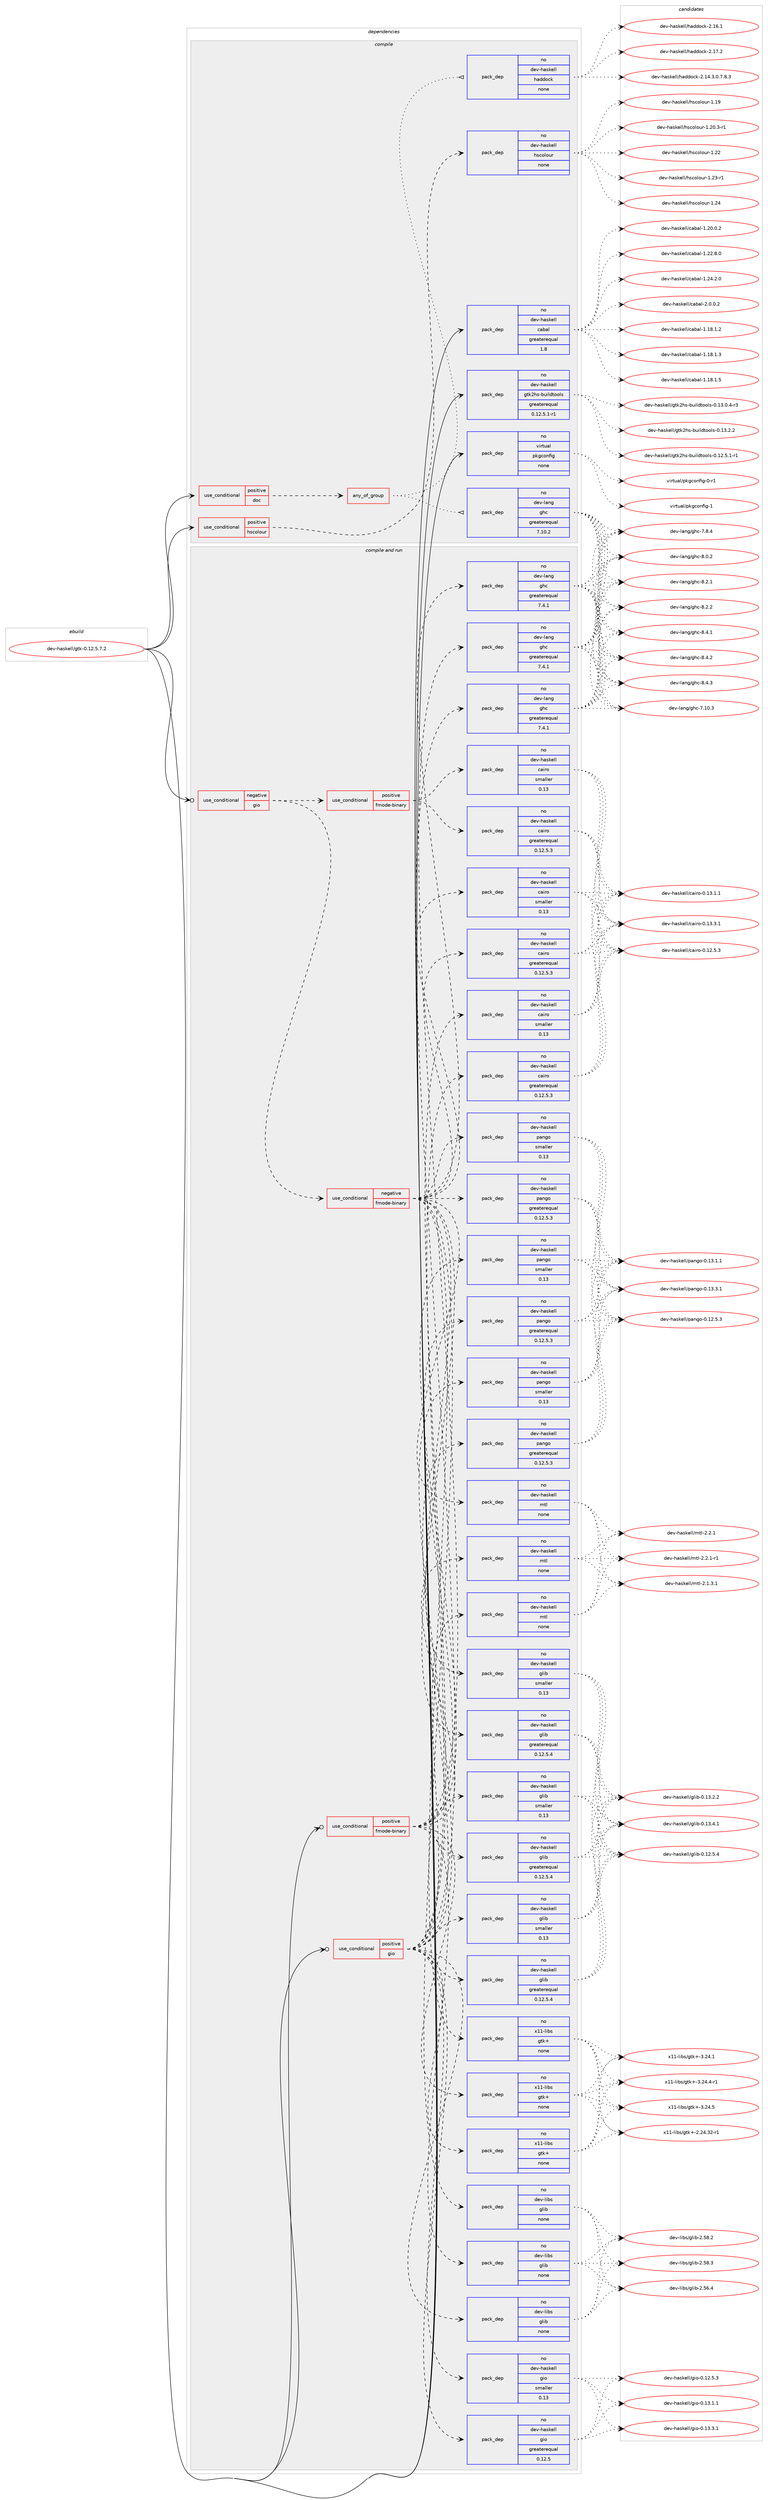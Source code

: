 digraph prolog {

# *************
# Graph options
# *************

newrank=true;
concentrate=true;
compound=true;
graph [rankdir=LR,fontname=Helvetica,fontsize=10,ranksep=1.5];#, ranksep=2.5, nodesep=0.2];
edge  [arrowhead=vee];
node  [fontname=Helvetica,fontsize=10];

# **********
# The ebuild
# **********

subgraph cluster_leftcol {
color=gray;
rank=same;
label=<<i>ebuild</i>>;
id [label="dev-haskell/gtk-0.12.5.7.2", color=red, width=4, href="../dev-haskell/gtk-0.12.5.7.2.svg"];
}

# ****************
# The dependencies
# ****************

subgraph cluster_midcol {
color=gray;
label=<<i>dependencies</i>>;
subgraph cluster_compile {
fillcolor="#eeeeee";
style=filled;
label=<<i>compile</i>>;
subgraph cond359709 {
dependency1333290 [label=<<TABLE BORDER="0" CELLBORDER="1" CELLSPACING="0" CELLPADDING="4"><TR><TD ROWSPAN="3" CELLPADDING="10">use_conditional</TD></TR><TR><TD>positive</TD></TR><TR><TD>doc</TD></TR></TABLE>>, shape=none, color=red];
subgraph any20949 {
dependency1333291 [label=<<TABLE BORDER="0" CELLBORDER="1" CELLSPACING="0" CELLPADDING="4"><TR><TD CELLPADDING="10">any_of_group</TD></TR></TABLE>>, shape=none, color=red];subgraph pack952080 {
dependency1333292 [label=<<TABLE BORDER="0" CELLBORDER="1" CELLSPACING="0" CELLPADDING="4" WIDTH="220"><TR><TD ROWSPAN="6" CELLPADDING="30">pack_dep</TD></TR><TR><TD WIDTH="110">no</TD></TR><TR><TD>dev-haskell</TD></TR><TR><TD>haddock</TD></TR><TR><TD>none</TD></TR><TR><TD></TD></TR></TABLE>>, shape=none, color=blue];
}
dependency1333291:e -> dependency1333292:w [weight=20,style="dotted",arrowhead="oinv"];
subgraph pack952081 {
dependency1333293 [label=<<TABLE BORDER="0" CELLBORDER="1" CELLSPACING="0" CELLPADDING="4" WIDTH="220"><TR><TD ROWSPAN="6" CELLPADDING="30">pack_dep</TD></TR><TR><TD WIDTH="110">no</TD></TR><TR><TD>dev-lang</TD></TR><TR><TD>ghc</TD></TR><TR><TD>greaterequal</TD></TR><TR><TD>7.10.2</TD></TR></TABLE>>, shape=none, color=blue];
}
dependency1333291:e -> dependency1333293:w [weight=20,style="dotted",arrowhead="oinv"];
}
dependency1333290:e -> dependency1333291:w [weight=20,style="dashed",arrowhead="vee"];
}
id:e -> dependency1333290:w [weight=20,style="solid",arrowhead="vee"];
subgraph cond359710 {
dependency1333294 [label=<<TABLE BORDER="0" CELLBORDER="1" CELLSPACING="0" CELLPADDING="4"><TR><TD ROWSPAN="3" CELLPADDING="10">use_conditional</TD></TR><TR><TD>positive</TD></TR><TR><TD>hscolour</TD></TR></TABLE>>, shape=none, color=red];
subgraph pack952082 {
dependency1333295 [label=<<TABLE BORDER="0" CELLBORDER="1" CELLSPACING="0" CELLPADDING="4" WIDTH="220"><TR><TD ROWSPAN="6" CELLPADDING="30">pack_dep</TD></TR><TR><TD WIDTH="110">no</TD></TR><TR><TD>dev-haskell</TD></TR><TR><TD>hscolour</TD></TR><TR><TD>none</TD></TR><TR><TD></TD></TR></TABLE>>, shape=none, color=blue];
}
dependency1333294:e -> dependency1333295:w [weight=20,style="dashed",arrowhead="vee"];
}
id:e -> dependency1333294:w [weight=20,style="solid",arrowhead="vee"];
subgraph pack952083 {
dependency1333296 [label=<<TABLE BORDER="0" CELLBORDER="1" CELLSPACING="0" CELLPADDING="4" WIDTH="220"><TR><TD ROWSPAN="6" CELLPADDING="30">pack_dep</TD></TR><TR><TD WIDTH="110">no</TD></TR><TR><TD>dev-haskell</TD></TR><TR><TD>cabal</TD></TR><TR><TD>greaterequal</TD></TR><TR><TD>1.8</TD></TR></TABLE>>, shape=none, color=blue];
}
id:e -> dependency1333296:w [weight=20,style="solid",arrowhead="vee"];
subgraph pack952084 {
dependency1333297 [label=<<TABLE BORDER="0" CELLBORDER="1" CELLSPACING="0" CELLPADDING="4" WIDTH="220"><TR><TD ROWSPAN="6" CELLPADDING="30">pack_dep</TD></TR><TR><TD WIDTH="110">no</TD></TR><TR><TD>dev-haskell</TD></TR><TR><TD>gtk2hs-buildtools</TD></TR><TR><TD>greaterequal</TD></TR><TR><TD>0.12.5.1-r1</TD></TR></TABLE>>, shape=none, color=blue];
}
id:e -> dependency1333297:w [weight=20,style="solid",arrowhead="vee"];
subgraph pack952085 {
dependency1333298 [label=<<TABLE BORDER="0" CELLBORDER="1" CELLSPACING="0" CELLPADDING="4" WIDTH="220"><TR><TD ROWSPAN="6" CELLPADDING="30">pack_dep</TD></TR><TR><TD WIDTH="110">no</TD></TR><TR><TD>virtual</TD></TR><TR><TD>pkgconfig</TD></TR><TR><TD>none</TD></TR><TR><TD></TD></TR></TABLE>>, shape=none, color=blue];
}
id:e -> dependency1333298:w [weight=20,style="solid",arrowhead="vee"];
}
subgraph cluster_compileandrun {
fillcolor="#eeeeee";
style=filled;
label=<<i>compile and run</i>>;
subgraph cond359711 {
dependency1333299 [label=<<TABLE BORDER="0" CELLBORDER="1" CELLSPACING="0" CELLPADDING="4"><TR><TD ROWSPAN="3" CELLPADDING="10">use_conditional</TD></TR><TR><TD>negative</TD></TR><TR><TD>gio</TD></TR></TABLE>>, shape=none, color=red];
subgraph cond359712 {
dependency1333300 [label=<<TABLE BORDER="0" CELLBORDER="1" CELLSPACING="0" CELLPADDING="4"><TR><TD ROWSPAN="3" CELLPADDING="10">use_conditional</TD></TR><TR><TD>positive</TD></TR><TR><TD>fmode-binary</TD></TR></TABLE>>, shape=none, color=red];
subgraph pack952086 {
dependency1333301 [label=<<TABLE BORDER="0" CELLBORDER="1" CELLSPACING="0" CELLPADDING="4" WIDTH="220"><TR><TD ROWSPAN="6" CELLPADDING="30">pack_dep</TD></TR><TR><TD WIDTH="110">no</TD></TR><TR><TD>dev-haskell</TD></TR><TR><TD>cairo</TD></TR><TR><TD>greaterequal</TD></TR><TR><TD>0.12.5.3</TD></TR></TABLE>>, shape=none, color=blue];
}
dependency1333300:e -> dependency1333301:w [weight=20,style="dashed",arrowhead="vee"];
subgraph pack952087 {
dependency1333302 [label=<<TABLE BORDER="0" CELLBORDER="1" CELLSPACING="0" CELLPADDING="4" WIDTH="220"><TR><TD ROWSPAN="6" CELLPADDING="30">pack_dep</TD></TR><TR><TD WIDTH="110">no</TD></TR><TR><TD>dev-haskell</TD></TR><TR><TD>cairo</TD></TR><TR><TD>smaller</TD></TR><TR><TD>0.13</TD></TR></TABLE>>, shape=none, color=blue];
}
dependency1333300:e -> dependency1333302:w [weight=20,style="dashed",arrowhead="vee"];
}
dependency1333299:e -> dependency1333300:w [weight=20,style="dashed",arrowhead="vee"];
subgraph cond359713 {
dependency1333303 [label=<<TABLE BORDER="0" CELLBORDER="1" CELLSPACING="0" CELLPADDING="4"><TR><TD ROWSPAN="3" CELLPADDING="10">use_conditional</TD></TR><TR><TD>negative</TD></TR><TR><TD>fmode-binary</TD></TR></TABLE>>, shape=none, color=red];
subgraph pack952088 {
dependency1333304 [label=<<TABLE BORDER="0" CELLBORDER="1" CELLSPACING="0" CELLPADDING="4" WIDTH="220"><TR><TD ROWSPAN="6" CELLPADDING="30">pack_dep</TD></TR><TR><TD WIDTH="110">no</TD></TR><TR><TD>dev-haskell</TD></TR><TR><TD>cairo</TD></TR><TR><TD>greaterequal</TD></TR><TR><TD>0.12.5.3</TD></TR></TABLE>>, shape=none, color=blue];
}
dependency1333303:e -> dependency1333304:w [weight=20,style="dashed",arrowhead="vee"];
subgraph pack952089 {
dependency1333305 [label=<<TABLE BORDER="0" CELLBORDER="1" CELLSPACING="0" CELLPADDING="4" WIDTH="220"><TR><TD ROWSPAN="6" CELLPADDING="30">pack_dep</TD></TR><TR><TD WIDTH="110">no</TD></TR><TR><TD>dev-haskell</TD></TR><TR><TD>cairo</TD></TR><TR><TD>smaller</TD></TR><TR><TD>0.13</TD></TR></TABLE>>, shape=none, color=blue];
}
dependency1333303:e -> dependency1333305:w [weight=20,style="dashed",arrowhead="vee"];
subgraph pack952090 {
dependency1333306 [label=<<TABLE BORDER="0" CELLBORDER="1" CELLSPACING="0" CELLPADDING="4" WIDTH="220"><TR><TD ROWSPAN="6" CELLPADDING="30">pack_dep</TD></TR><TR><TD WIDTH="110">no</TD></TR><TR><TD>dev-haskell</TD></TR><TR><TD>glib</TD></TR><TR><TD>greaterequal</TD></TR><TR><TD>0.12.5.4</TD></TR></TABLE>>, shape=none, color=blue];
}
dependency1333303:e -> dependency1333306:w [weight=20,style="dashed",arrowhead="vee"];
subgraph pack952091 {
dependency1333307 [label=<<TABLE BORDER="0" CELLBORDER="1" CELLSPACING="0" CELLPADDING="4" WIDTH="220"><TR><TD ROWSPAN="6" CELLPADDING="30">pack_dep</TD></TR><TR><TD WIDTH="110">no</TD></TR><TR><TD>dev-haskell</TD></TR><TR><TD>glib</TD></TR><TR><TD>smaller</TD></TR><TR><TD>0.13</TD></TR></TABLE>>, shape=none, color=blue];
}
dependency1333303:e -> dependency1333307:w [weight=20,style="dashed",arrowhead="vee"];
subgraph pack952092 {
dependency1333308 [label=<<TABLE BORDER="0" CELLBORDER="1" CELLSPACING="0" CELLPADDING="4" WIDTH="220"><TR><TD ROWSPAN="6" CELLPADDING="30">pack_dep</TD></TR><TR><TD WIDTH="110">no</TD></TR><TR><TD>dev-haskell</TD></TR><TR><TD>mtl</TD></TR><TR><TD>none</TD></TR><TR><TD></TD></TR></TABLE>>, shape=none, color=blue];
}
dependency1333303:e -> dependency1333308:w [weight=20,style="dashed",arrowhead="vee"];
subgraph pack952093 {
dependency1333309 [label=<<TABLE BORDER="0" CELLBORDER="1" CELLSPACING="0" CELLPADDING="4" WIDTH="220"><TR><TD ROWSPAN="6" CELLPADDING="30">pack_dep</TD></TR><TR><TD WIDTH="110">no</TD></TR><TR><TD>dev-haskell</TD></TR><TR><TD>pango</TD></TR><TR><TD>greaterequal</TD></TR><TR><TD>0.12.5.3</TD></TR></TABLE>>, shape=none, color=blue];
}
dependency1333303:e -> dependency1333309:w [weight=20,style="dashed",arrowhead="vee"];
subgraph pack952094 {
dependency1333310 [label=<<TABLE BORDER="0" CELLBORDER="1" CELLSPACING="0" CELLPADDING="4" WIDTH="220"><TR><TD ROWSPAN="6" CELLPADDING="30">pack_dep</TD></TR><TR><TD WIDTH="110">no</TD></TR><TR><TD>dev-haskell</TD></TR><TR><TD>pango</TD></TR><TR><TD>smaller</TD></TR><TR><TD>0.13</TD></TR></TABLE>>, shape=none, color=blue];
}
dependency1333303:e -> dependency1333310:w [weight=20,style="dashed",arrowhead="vee"];
subgraph pack952095 {
dependency1333311 [label=<<TABLE BORDER="0" CELLBORDER="1" CELLSPACING="0" CELLPADDING="4" WIDTH="220"><TR><TD ROWSPAN="6" CELLPADDING="30">pack_dep</TD></TR><TR><TD WIDTH="110">no</TD></TR><TR><TD>dev-lang</TD></TR><TR><TD>ghc</TD></TR><TR><TD>greaterequal</TD></TR><TR><TD>7.4.1</TD></TR></TABLE>>, shape=none, color=blue];
}
dependency1333303:e -> dependency1333311:w [weight=20,style="dashed",arrowhead="vee"];
subgraph pack952096 {
dependency1333312 [label=<<TABLE BORDER="0" CELLBORDER="1" CELLSPACING="0" CELLPADDING="4" WIDTH="220"><TR><TD ROWSPAN="6" CELLPADDING="30">pack_dep</TD></TR><TR><TD WIDTH="110">no</TD></TR><TR><TD>dev-libs</TD></TR><TR><TD>glib</TD></TR><TR><TD>none</TD></TR><TR><TD></TD></TR></TABLE>>, shape=none, color=blue];
}
dependency1333303:e -> dependency1333312:w [weight=20,style="dashed",arrowhead="vee"];
subgraph pack952097 {
dependency1333313 [label=<<TABLE BORDER="0" CELLBORDER="1" CELLSPACING="0" CELLPADDING="4" WIDTH="220"><TR><TD ROWSPAN="6" CELLPADDING="30">pack_dep</TD></TR><TR><TD WIDTH="110">no</TD></TR><TR><TD>x11-libs</TD></TR><TR><TD>gtk+</TD></TR><TR><TD>none</TD></TR><TR><TD></TD></TR></TABLE>>, shape=none, color=blue];
}
dependency1333303:e -> dependency1333313:w [weight=20,style="dashed",arrowhead="vee"];
}
dependency1333299:e -> dependency1333303:w [weight=20,style="dashed",arrowhead="vee"];
}
id:e -> dependency1333299:w [weight=20,style="solid",arrowhead="odotvee"];
subgraph cond359714 {
dependency1333314 [label=<<TABLE BORDER="0" CELLBORDER="1" CELLSPACING="0" CELLPADDING="4"><TR><TD ROWSPAN="3" CELLPADDING="10">use_conditional</TD></TR><TR><TD>positive</TD></TR><TR><TD>fmode-binary</TD></TR></TABLE>>, shape=none, color=red];
subgraph pack952098 {
dependency1333315 [label=<<TABLE BORDER="0" CELLBORDER="1" CELLSPACING="0" CELLPADDING="4" WIDTH="220"><TR><TD ROWSPAN="6" CELLPADDING="30">pack_dep</TD></TR><TR><TD WIDTH="110">no</TD></TR><TR><TD>dev-haskell</TD></TR><TR><TD>glib</TD></TR><TR><TD>greaterequal</TD></TR><TR><TD>0.12.5.4</TD></TR></TABLE>>, shape=none, color=blue];
}
dependency1333314:e -> dependency1333315:w [weight=20,style="dashed",arrowhead="vee"];
subgraph pack952099 {
dependency1333316 [label=<<TABLE BORDER="0" CELLBORDER="1" CELLSPACING="0" CELLPADDING="4" WIDTH="220"><TR><TD ROWSPAN="6" CELLPADDING="30">pack_dep</TD></TR><TR><TD WIDTH="110">no</TD></TR><TR><TD>dev-haskell</TD></TR><TR><TD>glib</TD></TR><TR><TD>smaller</TD></TR><TR><TD>0.13</TD></TR></TABLE>>, shape=none, color=blue];
}
dependency1333314:e -> dependency1333316:w [weight=20,style="dashed",arrowhead="vee"];
subgraph pack952100 {
dependency1333317 [label=<<TABLE BORDER="0" CELLBORDER="1" CELLSPACING="0" CELLPADDING="4" WIDTH="220"><TR><TD ROWSPAN="6" CELLPADDING="30">pack_dep</TD></TR><TR><TD WIDTH="110">no</TD></TR><TR><TD>dev-haskell</TD></TR><TR><TD>mtl</TD></TR><TR><TD>none</TD></TR><TR><TD></TD></TR></TABLE>>, shape=none, color=blue];
}
dependency1333314:e -> dependency1333317:w [weight=20,style="dashed",arrowhead="vee"];
subgraph pack952101 {
dependency1333318 [label=<<TABLE BORDER="0" CELLBORDER="1" CELLSPACING="0" CELLPADDING="4" WIDTH="220"><TR><TD ROWSPAN="6" CELLPADDING="30">pack_dep</TD></TR><TR><TD WIDTH="110">no</TD></TR><TR><TD>dev-haskell</TD></TR><TR><TD>pango</TD></TR><TR><TD>greaterequal</TD></TR><TR><TD>0.12.5.3</TD></TR></TABLE>>, shape=none, color=blue];
}
dependency1333314:e -> dependency1333318:w [weight=20,style="dashed",arrowhead="vee"];
subgraph pack952102 {
dependency1333319 [label=<<TABLE BORDER="0" CELLBORDER="1" CELLSPACING="0" CELLPADDING="4" WIDTH="220"><TR><TD ROWSPAN="6" CELLPADDING="30">pack_dep</TD></TR><TR><TD WIDTH="110">no</TD></TR><TR><TD>dev-haskell</TD></TR><TR><TD>pango</TD></TR><TR><TD>smaller</TD></TR><TR><TD>0.13</TD></TR></TABLE>>, shape=none, color=blue];
}
dependency1333314:e -> dependency1333319:w [weight=20,style="dashed",arrowhead="vee"];
subgraph pack952103 {
dependency1333320 [label=<<TABLE BORDER="0" CELLBORDER="1" CELLSPACING="0" CELLPADDING="4" WIDTH="220"><TR><TD ROWSPAN="6" CELLPADDING="30">pack_dep</TD></TR><TR><TD WIDTH="110">no</TD></TR><TR><TD>dev-lang</TD></TR><TR><TD>ghc</TD></TR><TR><TD>greaterequal</TD></TR><TR><TD>7.4.1</TD></TR></TABLE>>, shape=none, color=blue];
}
dependency1333314:e -> dependency1333320:w [weight=20,style="dashed",arrowhead="vee"];
subgraph pack952104 {
dependency1333321 [label=<<TABLE BORDER="0" CELLBORDER="1" CELLSPACING="0" CELLPADDING="4" WIDTH="220"><TR><TD ROWSPAN="6" CELLPADDING="30">pack_dep</TD></TR><TR><TD WIDTH="110">no</TD></TR><TR><TD>dev-libs</TD></TR><TR><TD>glib</TD></TR><TR><TD>none</TD></TR><TR><TD></TD></TR></TABLE>>, shape=none, color=blue];
}
dependency1333314:e -> dependency1333321:w [weight=20,style="dashed",arrowhead="vee"];
subgraph pack952105 {
dependency1333322 [label=<<TABLE BORDER="0" CELLBORDER="1" CELLSPACING="0" CELLPADDING="4" WIDTH="220"><TR><TD ROWSPAN="6" CELLPADDING="30">pack_dep</TD></TR><TR><TD WIDTH="110">no</TD></TR><TR><TD>x11-libs</TD></TR><TR><TD>gtk+</TD></TR><TR><TD>none</TD></TR><TR><TD></TD></TR></TABLE>>, shape=none, color=blue];
}
dependency1333314:e -> dependency1333322:w [weight=20,style="dashed",arrowhead="vee"];
}
id:e -> dependency1333314:w [weight=20,style="solid",arrowhead="odotvee"];
subgraph cond359715 {
dependency1333323 [label=<<TABLE BORDER="0" CELLBORDER="1" CELLSPACING="0" CELLPADDING="4"><TR><TD ROWSPAN="3" CELLPADDING="10">use_conditional</TD></TR><TR><TD>positive</TD></TR><TR><TD>gio</TD></TR></TABLE>>, shape=none, color=red];
subgraph pack952106 {
dependency1333324 [label=<<TABLE BORDER="0" CELLBORDER="1" CELLSPACING="0" CELLPADDING="4" WIDTH="220"><TR><TD ROWSPAN="6" CELLPADDING="30">pack_dep</TD></TR><TR><TD WIDTH="110">no</TD></TR><TR><TD>dev-haskell</TD></TR><TR><TD>cairo</TD></TR><TR><TD>greaterequal</TD></TR><TR><TD>0.12.5.3</TD></TR></TABLE>>, shape=none, color=blue];
}
dependency1333323:e -> dependency1333324:w [weight=20,style="dashed",arrowhead="vee"];
subgraph pack952107 {
dependency1333325 [label=<<TABLE BORDER="0" CELLBORDER="1" CELLSPACING="0" CELLPADDING="4" WIDTH="220"><TR><TD ROWSPAN="6" CELLPADDING="30">pack_dep</TD></TR><TR><TD WIDTH="110">no</TD></TR><TR><TD>dev-haskell</TD></TR><TR><TD>cairo</TD></TR><TR><TD>smaller</TD></TR><TR><TD>0.13</TD></TR></TABLE>>, shape=none, color=blue];
}
dependency1333323:e -> dependency1333325:w [weight=20,style="dashed",arrowhead="vee"];
subgraph pack952108 {
dependency1333326 [label=<<TABLE BORDER="0" CELLBORDER="1" CELLSPACING="0" CELLPADDING="4" WIDTH="220"><TR><TD ROWSPAN="6" CELLPADDING="30">pack_dep</TD></TR><TR><TD WIDTH="110">no</TD></TR><TR><TD>dev-haskell</TD></TR><TR><TD>gio</TD></TR><TR><TD>greaterequal</TD></TR><TR><TD>0.12.5</TD></TR></TABLE>>, shape=none, color=blue];
}
dependency1333323:e -> dependency1333326:w [weight=20,style="dashed",arrowhead="vee"];
subgraph pack952109 {
dependency1333327 [label=<<TABLE BORDER="0" CELLBORDER="1" CELLSPACING="0" CELLPADDING="4" WIDTH="220"><TR><TD ROWSPAN="6" CELLPADDING="30">pack_dep</TD></TR><TR><TD WIDTH="110">no</TD></TR><TR><TD>dev-haskell</TD></TR><TR><TD>gio</TD></TR><TR><TD>smaller</TD></TR><TR><TD>0.13</TD></TR></TABLE>>, shape=none, color=blue];
}
dependency1333323:e -> dependency1333327:w [weight=20,style="dashed",arrowhead="vee"];
subgraph pack952110 {
dependency1333328 [label=<<TABLE BORDER="0" CELLBORDER="1" CELLSPACING="0" CELLPADDING="4" WIDTH="220"><TR><TD ROWSPAN="6" CELLPADDING="30">pack_dep</TD></TR><TR><TD WIDTH="110">no</TD></TR><TR><TD>dev-haskell</TD></TR><TR><TD>glib</TD></TR><TR><TD>greaterequal</TD></TR><TR><TD>0.12.5.4</TD></TR></TABLE>>, shape=none, color=blue];
}
dependency1333323:e -> dependency1333328:w [weight=20,style="dashed",arrowhead="vee"];
subgraph pack952111 {
dependency1333329 [label=<<TABLE BORDER="0" CELLBORDER="1" CELLSPACING="0" CELLPADDING="4" WIDTH="220"><TR><TD ROWSPAN="6" CELLPADDING="30">pack_dep</TD></TR><TR><TD WIDTH="110">no</TD></TR><TR><TD>dev-haskell</TD></TR><TR><TD>glib</TD></TR><TR><TD>smaller</TD></TR><TR><TD>0.13</TD></TR></TABLE>>, shape=none, color=blue];
}
dependency1333323:e -> dependency1333329:w [weight=20,style="dashed",arrowhead="vee"];
subgraph pack952112 {
dependency1333330 [label=<<TABLE BORDER="0" CELLBORDER="1" CELLSPACING="0" CELLPADDING="4" WIDTH="220"><TR><TD ROWSPAN="6" CELLPADDING="30">pack_dep</TD></TR><TR><TD WIDTH="110">no</TD></TR><TR><TD>dev-haskell</TD></TR><TR><TD>mtl</TD></TR><TR><TD>none</TD></TR><TR><TD></TD></TR></TABLE>>, shape=none, color=blue];
}
dependency1333323:e -> dependency1333330:w [weight=20,style="dashed",arrowhead="vee"];
subgraph pack952113 {
dependency1333331 [label=<<TABLE BORDER="0" CELLBORDER="1" CELLSPACING="0" CELLPADDING="4" WIDTH="220"><TR><TD ROWSPAN="6" CELLPADDING="30">pack_dep</TD></TR><TR><TD WIDTH="110">no</TD></TR><TR><TD>dev-haskell</TD></TR><TR><TD>pango</TD></TR><TR><TD>greaterequal</TD></TR><TR><TD>0.12.5.3</TD></TR></TABLE>>, shape=none, color=blue];
}
dependency1333323:e -> dependency1333331:w [weight=20,style="dashed",arrowhead="vee"];
subgraph pack952114 {
dependency1333332 [label=<<TABLE BORDER="0" CELLBORDER="1" CELLSPACING="0" CELLPADDING="4" WIDTH="220"><TR><TD ROWSPAN="6" CELLPADDING="30">pack_dep</TD></TR><TR><TD WIDTH="110">no</TD></TR><TR><TD>dev-haskell</TD></TR><TR><TD>pango</TD></TR><TR><TD>smaller</TD></TR><TR><TD>0.13</TD></TR></TABLE>>, shape=none, color=blue];
}
dependency1333323:e -> dependency1333332:w [weight=20,style="dashed",arrowhead="vee"];
subgraph pack952115 {
dependency1333333 [label=<<TABLE BORDER="0" CELLBORDER="1" CELLSPACING="0" CELLPADDING="4" WIDTH="220"><TR><TD ROWSPAN="6" CELLPADDING="30">pack_dep</TD></TR><TR><TD WIDTH="110">no</TD></TR><TR><TD>dev-lang</TD></TR><TR><TD>ghc</TD></TR><TR><TD>greaterequal</TD></TR><TR><TD>7.4.1</TD></TR></TABLE>>, shape=none, color=blue];
}
dependency1333323:e -> dependency1333333:w [weight=20,style="dashed",arrowhead="vee"];
subgraph pack952116 {
dependency1333334 [label=<<TABLE BORDER="0" CELLBORDER="1" CELLSPACING="0" CELLPADDING="4" WIDTH="220"><TR><TD ROWSPAN="6" CELLPADDING="30">pack_dep</TD></TR><TR><TD WIDTH="110">no</TD></TR><TR><TD>dev-libs</TD></TR><TR><TD>glib</TD></TR><TR><TD>none</TD></TR><TR><TD></TD></TR></TABLE>>, shape=none, color=blue];
}
dependency1333323:e -> dependency1333334:w [weight=20,style="dashed",arrowhead="vee"];
subgraph pack952117 {
dependency1333335 [label=<<TABLE BORDER="0" CELLBORDER="1" CELLSPACING="0" CELLPADDING="4" WIDTH="220"><TR><TD ROWSPAN="6" CELLPADDING="30">pack_dep</TD></TR><TR><TD WIDTH="110">no</TD></TR><TR><TD>x11-libs</TD></TR><TR><TD>gtk+</TD></TR><TR><TD>none</TD></TR><TR><TD></TD></TR></TABLE>>, shape=none, color=blue];
}
dependency1333323:e -> dependency1333335:w [weight=20,style="dashed",arrowhead="vee"];
}
id:e -> dependency1333323:w [weight=20,style="solid",arrowhead="odotvee"];
}
subgraph cluster_run {
fillcolor="#eeeeee";
style=filled;
label=<<i>run</i>>;
}
}

# **************
# The candidates
# **************

subgraph cluster_choices {
rank=same;
color=gray;
label=<<i>candidates</i>>;

subgraph choice952080 {
color=black;
nodesep=1;
choice1001011184510497115107101108108471049710010011199107455046495246514648465546564651 [label="dev-haskell/haddock-2.14.3.0.7.8.3", color=red, width=4,href="../dev-haskell/haddock-2.14.3.0.7.8.3.svg"];
choice100101118451049711510710110810847104971001001119910745504649544649 [label="dev-haskell/haddock-2.16.1", color=red, width=4,href="../dev-haskell/haddock-2.16.1.svg"];
choice100101118451049711510710110810847104971001001119910745504649554650 [label="dev-haskell/haddock-2.17.2", color=red, width=4,href="../dev-haskell/haddock-2.17.2.svg"];
dependency1333292:e -> choice1001011184510497115107101108108471049710010011199107455046495246514648465546564651:w [style=dotted,weight="100"];
dependency1333292:e -> choice100101118451049711510710110810847104971001001119910745504649544649:w [style=dotted,weight="100"];
dependency1333292:e -> choice100101118451049711510710110810847104971001001119910745504649554650:w [style=dotted,weight="100"];
}
subgraph choice952081 {
color=black;
nodesep=1;
choice1001011184510897110103471031049945554649484651 [label="dev-lang/ghc-7.10.3", color=red, width=4,href="../dev-lang/ghc-7.10.3.svg"];
choice10010111845108971101034710310499455546564652 [label="dev-lang/ghc-7.8.4", color=red, width=4,href="../dev-lang/ghc-7.8.4.svg"];
choice10010111845108971101034710310499455646484650 [label="dev-lang/ghc-8.0.2", color=red, width=4,href="../dev-lang/ghc-8.0.2.svg"];
choice10010111845108971101034710310499455646504649 [label="dev-lang/ghc-8.2.1", color=red, width=4,href="../dev-lang/ghc-8.2.1.svg"];
choice10010111845108971101034710310499455646504650 [label="dev-lang/ghc-8.2.2", color=red, width=4,href="../dev-lang/ghc-8.2.2.svg"];
choice10010111845108971101034710310499455646524649 [label="dev-lang/ghc-8.4.1", color=red, width=4,href="../dev-lang/ghc-8.4.1.svg"];
choice10010111845108971101034710310499455646524650 [label="dev-lang/ghc-8.4.2", color=red, width=4,href="../dev-lang/ghc-8.4.2.svg"];
choice10010111845108971101034710310499455646524651 [label="dev-lang/ghc-8.4.3", color=red, width=4,href="../dev-lang/ghc-8.4.3.svg"];
dependency1333293:e -> choice1001011184510897110103471031049945554649484651:w [style=dotted,weight="100"];
dependency1333293:e -> choice10010111845108971101034710310499455546564652:w [style=dotted,weight="100"];
dependency1333293:e -> choice10010111845108971101034710310499455646484650:w [style=dotted,weight="100"];
dependency1333293:e -> choice10010111845108971101034710310499455646504649:w [style=dotted,weight="100"];
dependency1333293:e -> choice10010111845108971101034710310499455646504650:w [style=dotted,weight="100"];
dependency1333293:e -> choice10010111845108971101034710310499455646524649:w [style=dotted,weight="100"];
dependency1333293:e -> choice10010111845108971101034710310499455646524650:w [style=dotted,weight="100"];
dependency1333293:e -> choice10010111845108971101034710310499455646524651:w [style=dotted,weight="100"];
}
subgraph choice952082 {
color=black;
nodesep=1;
choice100101118451049711510710110810847104115991111081111171144549464957 [label="dev-haskell/hscolour-1.19", color=red, width=4,href="../dev-haskell/hscolour-1.19.svg"];
choice10010111845104971151071011081084710411599111108111117114454946504846514511449 [label="dev-haskell/hscolour-1.20.3-r1", color=red, width=4,href="../dev-haskell/hscolour-1.20.3-r1.svg"];
choice100101118451049711510710110810847104115991111081111171144549465050 [label="dev-haskell/hscolour-1.22", color=red, width=4,href="../dev-haskell/hscolour-1.22.svg"];
choice1001011184510497115107101108108471041159911110811111711445494650514511449 [label="dev-haskell/hscolour-1.23-r1", color=red, width=4,href="../dev-haskell/hscolour-1.23-r1.svg"];
choice100101118451049711510710110810847104115991111081111171144549465052 [label="dev-haskell/hscolour-1.24", color=red, width=4,href="../dev-haskell/hscolour-1.24.svg"];
dependency1333295:e -> choice100101118451049711510710110810847104115991111081111171144549464957:w [style=dotted,weight="100"];
dependency1333295:e -> choice10010111845104971151071011081084710411599111108111117114454946504846514511449:w [style=dotted,weight="100"];
dependency1333295:e -> choice100101118451049711510710110810847104115991111081111171144549465050:w [style=dotted,weight="100"];
dependency1333295:e -> choice1001011184510497115107101108108471041159911110811111711445494650514511449:w [style=dotted,weight="100"];
dependency1333295:e -> choice100101118451049711510710110810847104115991111081111171144549465052:w [style=dotted,weight="100"];
}
subgraph choice952083 {
color=black;
nodesep=1;
choice10010111845104971151071011081084799979897108454946495646494650 [label="dev-haskell/cabal-1.18.1.2", color=red, width=4,href="../dev-haskell/cabal-1.18.1.2.svg"];
choice10010111845104971151071011081084799979897108454946495646494651 [label="dev-haskell/cabal-1.18.1.3", color=red, width=4,href="../dev-haskell/cabal-1.18.1.3.svg"];
choice10010111845104971151071011081084799979897108454946495646494653 [label="dev-haskell/cabal-1.18.1.5", color=red, width=4,href="../dev-haskell/cabal-1.18.1.5.svg"];
choice10010111845104971151071011081084799979897108454946504846484650 [label="dev-haskell/cabal-1.20.0.2", color=red, width=4,href="../dev-haskell/cabal-1.20.0.2.svg"];
choice10010111845104971151071011081084799979897108454946505046564648 [label="dev-haskell/cabal-1.22.8.0", color=red, width=4,href="../dev-haskell/cabal-1.22.8.0.svg"];
choice10010111845104971151071011081084799979897108454946505246504648 [label="dev-haskell/cabal-1.24.2.0", color=red, width=4,href="../dev-haskell/cabal-1.24.2.0.svg"];
choice100101118451049711510710110810847999798971084550464846484650 [label="dev-haskell/cabal-2.0.0.2", color=red, width=4,href="../dev-haskell/cabal-2.0.0.2.svg"];
dependency1333296:e -> choice10010111845104971151071011081084799979897108454946495646494650:w [style=dotted,weight="100"];
dependency1333296:e -> choice10010111845104971151071011081084799979897108454946495646494651:w [style=dotted,weight="100"];
dependency1333296:e -> choice10010111845104971151071011081084799979897108454946495646494653:w [style=dotted,weight="100"];
dependency1333296:e -> choice10010111845104971151071011081084799979897108454946504846484650:w [style=dotted,weight="100"];
dependency1333296:e -> choice10010111845104971151071011081084799979897108454946505046564648:w [style=dotted,weight="100"];
dependency1333296:e -> choice10010111845104971151071011081084799979897108454946505246504648:w [style=dotted,weight="100"];
dependency1333296:e -> choice100101118451049711510710110810847999798971084550464846484650:w [style=dotted,weight="100"];
}
subgraph choice952084 {
color=black;
nodesep=1;
choice1001011184510497115107101108108471031161075010411545981171051081001161111111081154548464950465346494511449 [label="dev-haskell/gtk2hs-buildtools-0.12.5.1-r1", color=red, width=4,href="../dev-haskell/gtk2hs-buildtools-0.12.5.1-r1.svg"];
choice1001011184510497115107101108108471031161075010411545981171051081001161111111081154548464951464846524511451 [label="dev-haskell/gtk2hs-buildtools-0.13.0.4-r3", color=red, width=4,href="../dev-haskell/gtk2hs-buildtools-0.13.0.4-r3.svg"];
choice100101118451049711510710110810847103116107501041154598117105108100116111111108115454846495146504650 [label="dev-haskell/gtk2hs-buildtools-0.13.2.2", color=red, width=4,href="../dev-haskell/gtk2hs-buildtools-0.13.2.2.svg"];
dependency1333297:e -> choice1001011184510497115107101108108471031161075010411545981171051081001161111111081154548464950465346494511449:w [style=dotted,weight="100"];
dependency1333297:e -> choice1001011184510497115107101108108471031161075010411545981171051081001161111111081154548464951464846524511451:w [style=dotted,weight="100"];
dependency1333297:e -> choice100101118451049711510710110810847103116107501041154598117105108100116111111108115454846495146504650:w [style=dotted,weight="100"];
}
subgraph choice952085 {
color=black;
nodesep=1;
choice11810511411611797108471121071039911111010210510345484511449 [label="virtual/pkgconfig-0-r1", color=red, width=4,href="../virtual/pkgconfig-0-r1.svg"];
choice1181051141161179710847112107103991111101021051034549 [label="virtual/pkgconfig-1", color=red, width=4,href="../virtual/pkgconfig-1.svg"];
dependency1333298:e -> choice11810511411611797108471121071039911111010210510345484511449:w [style=dotted,weight="100"];
dependency1333298:e -> choice1181051141161179710847112107103991111101021051034549:w [style=dotted,weight="100"];
}
subgraph choice952086 {
color=black;
nodesep=1;
choice1001011184510497115107101108108479997105114111454846495046534651 [label="dev-haskell/cairo-0.12.5.3", color=red, width=4,href="../dev-haskell/cairo-0.12.5.3.svg"];
choice1001011184510497115107101108108479997105114111454846495146494649 [label="dev-haskell/cairo-0.13.1.1", color=red, width=4,href="../dev-haskell/cairo-0.13.1.1.svg"];
choice1001011184510497115107101108108479997105114111454846495146514649 [label="dev-haskell/cairo-0.13.3.1", color=red, width=4,href="../dev-haskell/cairo-0.13.3.1.svg"];
dependency1333301:e -> choice1001011184510497115107101108108479997105114111454846495046534651:w [style=dotted,weight="100"];
dependency1333301:e -> choice1001011184510497115107101108108479997105114111454846495146494649:w [style=dotted,weight="100"];
dependency1333301:e -> choice1001011184510497115107101108108479997105114111454846495146514649:w [style=dotted,weight="100"];
}
subgraph choice952087 {
color=black;
nodesep=1;
choice1001011184510497115107101108108479997105114111454846495046534651 [label="dev-haskell/cairo-0.12.5.3", color=red, width=4,href="../dev-haskell/cairo-0.12.5.3.svg"];
choice1001011184510497115107101108108479997105114111454846495146494649 [label="dev-haskell/cairo-0.13.1.1", color=red, width=4,href="../dev-haskell/cairo-0.13.1.1.svg"];
choice1001011184510497115107101108108479997105114111454846495146514649 [label="dev-haskell/cairo-0.13.3.1", color=red, width=4,href="../dev-haskell/cairo-0.13.3.1.svg"];
dependency1333302:e -> choice1001011184510497115107101108108479997105114111454846495046534651:w [style=dotted,weight="100"];
dependency1333302:e -> choice1001011184510497115107101108108479997105114111454846495146494649:w [style=dotted,weight="100"];
dependency1333302:e -> choice1001011184510497115107101108108479997105114111454846495146514649:w [style=dotted,weight="100"];
}
subgraph choice952088 {
color=black;
nodesep=1;
choice1001011184510497115107101108108479997105114111454846495046534651 [label="dev-haskell/cairo-0.12.5.3", color=red, width=4,href="../dev-haskell/cairo-0.12.5.3.svg"];
choice1001011184510497115107101108108479997105114111454846495146494649 [label="dev-haskell/cairo-0.13.1.1", color=red, width=4,href="../dev-haskell/cairo-0.13.1.1.svg"];
choice1001011184510497115107101108108479997105114111454846495146514649 [label="dev-haskell/cairo-0.13.3.1", color=red, width=4,href="../dev-haskell/cairo-0.13.3.1.svg"];
dependency1333304:e -> choice1001011184510497115107101108108479997105114111454846495046534651:w [style=dotted,weight="100"];
dependency1333304:e -> choice1001011184510497115107101108108479997105114111454846495146494649:w [style=dotted,weight="100"];
dependency1333304:e -> choice1001011184510497115107101108108479997105114111454846495146514649:w [style=dotted,weight="100"];
}
subgraph choice952089 {
color=black;
nodesep=1;
choice1001011184510497115107101108108479997105114111454846495046534651 [label="dev-haskell/cairo-0.12.5.3", color=red, width=4,href="../dev-haskell/cairo-0.12.5.3.svg"];
choice1001011184510497115107101108108479997105114111454846495146494649 [label="dev-haskell/cairo-0.13.1.1", color=red, width=4,href="../dev-haskell/cairo-0.13.1.1.svg"];
choice1001011184510497115107101108108479997105114111454846495146514649 [label="dev-haskell/cairo-0.13.3.1", color=red, width=4,href="../dev-haskell/cairo-0.13.3.1.svg"];
dependency1333305:e -> choice1001011184510497115107101108108479997105114111454846495046534651:w [style=dotted,weight="100"];
dependency1333305:e -> choice1001011184510497115107101108108479997105114111454846495146494649:w [style=dotted,weight="100"];
dependency1333305:e -> choice1001011184510497115107101108108479997105114111454846495146514649:w [style=dotted,weight="100"];
}
subgraph choice952090 {
color=black;
nodesep=1;
choice10010111845104971151071011081084710310810598454846495046534652 [label="dev-haskell/glib-0.12.5.4", color=red, width=4,href="../dev-haskell/glib-0.12.5.4.svg"];
choice10010111845104971151071011081084710310810598454846495146504650 [label="dev-haskell/glib-0.13.2.2", color=red, width=4,href="../dev-haskell/glib-0.13.2.2.svg"];
choice10010111845104971151071011081084710310810598454846495146524649 [label="dev-haskell/glib-0.13.4.1", color=red, width=4,href="../dev-haskell/glib-0.13.4.1.svg"];
dependency1333306:e -> choice10010111845104971151071011081084710310810598454846495046534652:w [style=dotted,weight="100"];
dependency1333306:e -> choice10010111845104971151071011081084710310810598454846495146504650:w [style=dotted,weight="100"];
dependency1333306:e -> choice10010111845104971151071011081084710310810598454846495146524649:w [style=dotted,weight="100"];
}
subgraph choice952091 {
color=black;
nodesep=1;
choice10010111845104971151071011081084710310810598454846495046534652 [label="dev-haskell/glib-0.12.5.4", color=red, width=4,href="../dev-haskell/glib-0.12.5.4.svg"];
choice10010111845104971151071011081084710310810598454846495146504650 [label="dev-haskell/glib-0.13.2.2", color=red, width=4,href="../dev-haskell/glib-0.13.2.2.svg"];
choice10010111845104971151071011081084710310810598454846495146524649 [label="dev-haskell/glib-0.13.4.1", color=red, width=4,href="../dev-haskell/glib-0.13.4.1.svg"];
dependency1333307:e -> choice10010111845104971151071011081084710310810598454846495046534652:w [style=dotted,weight="100"];
dependency1333307:e -> choice10010111845104971151071011081084710310810598454846495146504650:w [style=dotted,weight="100"];
dependency1333307:e -> choice10010111845104971151071011081084710310810598454846495146524649:w [style=dotted,weight="100"];
}
subgraph choice952092 {
color=black;
nodesep=1;
choice1001011184510497115107101108108471091161084550464946514649 [label="dev-haskell/mtl-2.1.3.1", color=red, width=4,href="../dev-haskell/mtl-2.1.3.1.svg"];
choice100101118451049711510710110810847109116108455046504649 [label="dev-haskell/mtl-2.2.1", color=red, width=4,href="../dev-haskell/mtl-2.2.1.svg"];
choice1001011184510497115107101108108471091161084550465046494511449 [label="dev-haskell/mtl-2.2.1-r1", color=red, width=4,href="../dev-haskell/mtl-2.2.1-r1.svg"];
dependency1333308:e -> choice1001011184510497115107101108108471091161084550464946514649:w [style=dotted,weight="100"];
dependency1333308:e -> choice100101118451049711510710110810847109116108455046504649:w [style=dotted,weight="100"];
dependency1333308:e -> choice1001011184510497115107101108108471091161084550465046494511449:w [style=dotted,weight="100"];
}
subgraph choice952093 {
color=black;
nodesep=1;
choice10010111845104971151071011081084711297110103111454846495046534651 [label="dev-haskell/pango-0.12.5.3", color=red, width=4,href="../dev-haskell/pango-0.12.5.3.svg"];
choice10010111845104971151071011081084711297110103111454846495146494649 [label="dev-haskell/pango-0.13.1.1", color=red, width=4,href="../dev-haskell/pango-0.13.1.1.svg"];
choice10010111845104971151071011081084711297110103111454846495146514649 [label="dev-haskell/pango-0.13.3.1", color=red, width=4,href="../dev-haskell/pango-0.13.3.1.svg"];
dependency1333309:e -> choice10010111845104971151071011081084711297110103111454846495046534651:w [style=dotted,weight="100"];
dependency1333309:e -> choice10010111845104971151071011081084711297110103111454846495146494649:w [style=dotted,weight="100"];
dependency1333309:e -> choice10010111845104971151071011081084711297110103111454846495146514649:w [style=dotted,weight="100"];
}
subgraph choice952094 {
color=black;
nodesep=1;
choice10010111845104971151071011081084711297110103111454846495046534651 [label="dev-haskell/pango-0.12.5.3", color=red, width=4,href="../dev-haskell/pango-0.12.5.3.svg"];
choice10010111845104971151071011081084711297110103111454846495146494649 [label="dev-haskell/pango-0.13.1.1", color=red, width=4,href="../dev-haskell/pango-0.13.1.1.svg"];
choice10010111845104971151071011081084711297110103111454846495146514649 [label="dev-haskell/pango-0.13.3.1", color=red, width=4,href="../dev-haskell/pango-0.13.3.1.svg"];
dependency1333310:e -> choice10010111845104971151071011081084711297110103111454846495046534651:w [style=dotted,weight="100"];
dependency1333310:e -> choice10010111845104971151071011081084711297110103111454846495146494649:w [style=dotted,weight="100"];
dependency1333310:e -> choice10010111845104971151071011081084711297110103111454846495146514649:w [style=dotted,weight="100"];
}
subgraph choice952095 {
color=black;
nodesep=1;
choice1001011184510897110103471031049945554649484651 [label="dev-lang/ghc-7.10.3", color=red, width=4,href="../dev-lang/ghc-7.10.3.svg"];
choice10010111845108971101034710310499455546564652 [label="dev-lang/ghc-7.8.4", color=red, width=4,href="../dev-lang/ghc-7.8.4.svg"];
choice10010111845108971101034710310499455646484650 [label="dev-lang/ghc-8.0.2", color=red, width=4,href="../dev-lang/ghc-8.0.2.svg"];
choice10010111845108971101034710310499455646504649 [label="dev-lang/ghc-8.2.1", color=red, width=4,href="../dev-lang/ghc-8.2.1.svg"];
choice10010111845108971101034710310499455646504650 [label="dev-lang/ghc-8.2.2", color=red, width=4,href="../dev-lang/ghc-8.2.2.svg"];
choice10010111845108971101034710310499455646524649 [label="dev-lang/ghc-8.4.1", color=red, width=4,href="../dev-lang/ghc-8.4.1.svg"];
choice10010111845108971101034710310499455646524650 [label="dev-lang/ghc-8.4.2", color=red, width=4,href="../dev-lang/ghc-8.4.2.svg"];
choice10010111845108971101034710310499455646524651 [label="dev-lang/ghc-8.4.3", color=red, width=4,href="../dev-lang/ghc-8.4.3.svg"];
dependency1333311:e -> choice1001011184510897110103471031049945554649484651:w [style=dotted,weight="100"];
dependency1333311:e -> choice10010111845108971101034710310499455546564652:w [style=dotted,weight="100"];
dependency1333311:e -> choice10010111845108971101034710310499455646484650:w [style=dotted,weight="100"];
dependency1333311:e -> choice10010111845108971101034710310499455646504649:w [style=dotted,weight="100"];
dependency1333311:e -> choice10010111845108971101034710310499455646504650:w [style=dotted,weight="100"];
dependency1333311:e -> choice10010111845108971101034710310499455646524649:w [style=dotted,weight="100"];
dependency1333311:e -> choice10010111845108971101034710310499455646524650:w [style=dotted,weight="100"];
dependency1333311:e -> choice10010111845108971101034710310499455646524651:w [style=dotted,weight="100"];
}
subgraph choice952096 {
color=black;
nodesep=1;
choice1001011184510810598115471031081059845504653544652 [label="dev-libs/glib-2.56.4", color=red, width=4,href="../dev-libs/glib-2.56.4.svg"];
choice1001011184510810598115471031081059845504653564650 [label="dev-libs/glib-2.58.2", color=red, width=4,href="../dev-libs/glib-2.58.2.svg"];
choice1001011184510810598115471031081059845504653564651 [label="dev-libs/glib-2.58.3", color=red, width=4,href="../dev-libs/glib-2.58.3.svg"];
dependency1333312:e -> choice1001011184510810598115471031081059845504653544652:w [style=dotted,weight="100"];
dependency1333312:e -> choice1001011184510810598115471031081059845504653564650:w [style=dotted,weight="100"];
dependency1333312:e -> choice1001011184510810598115471031081059845504653564651:w [style=dotted,weight="100"];
}
subgraph choice952097 {
color=black;
nodesep=1;
choice12049494510810598115471031161074345504650524651504511449 [label="x11-libs/gtk+-2.24.32-r1", color=red, width=4,href="../x11-libs/gtk+-2.24.32-r1.svg"];
choice12049494510810598115471031161074345514650524649 [label="x11-libs/gtk+-3.24.1", color=red, width=4,href="../x11-libs/gtk+-3.24.1.svg"];
choice120494945108105981154710311610743455146505246524511449 [label="x11-libs/gtk+-3.24.4-r1", color=red, width=4,href="../x11-libs/gtk+-3.24.4-r1.svg"];
choice12049494510810598115471031161074345514650524653 [label="x11-libs/gtk+-3.24.5", color=red, width=4,href="../x11-libs/gtk+-3.24.5.svg"];
dependency1333313:e -> choice12049494510810598115471031161074345504650524651504511449:w [style=dotted,weight="100"];
dependency1333313:e -> choice12049494510810598115471031161074345514650524649:w [style=dotted,weight="100"];
dependency1333313:e -> choice120494945108105981154710311610743455146505246524511449:w [style=dotted,weight="100"];
dependency1333313:e -> choice12049494510810598115471031161074345514650524653:w [style=dotted,weight="100"];
}
subgraph choice952098 {
color=black;
nodesep=1;
choice10010111845104971151071011081084710310810598454846495046534652 [label="dev-haskell/glib-0.12.5.4", color=red, width=4,href="../dev-haskell/glib-0.12.5.4.svg"];
choice10010111845104971151071011081084710310810598454846495146504650 [label="dev-haskell/glib-0.13.2.2", color=red, width=4,href="../dev-haskell/glib-0.13.2.2.svg"];
choice10010111845104971151071011081084710310810598454846495146524649 [label="dev-haskell/glib-0.13.4.1", color=red, width=4,href="../dev-haskell/glib-0.13.4.1.svg"];
dependency1333315:e -> choice10010111845104971151071011081084710310810598454846495046534652:w [style=dotted,weight="100"];
dependency1333315:e -> choice10010111845104971151071011081084710310810598454846495146504650:w [style=dotted,weight="100"];
dependency1333315:e -> choice10010111845104971151071011081084710310810598454846495146524649:w [style=dotted,weight="100"];
}
subgraph choice952099 {
color=black;
nodesep=1;
choice10010111845104971151071011081084710310810598454846495046534652 [label="dev-haskell/glib-0.12.5.4", color=red, width=4,href="../dev-haskell/glib-0.12.5.4.svg"];
choice10010111845104971151071011081084710310810598454846495146504650 [label="dev-haskell/glib-0.13.2.2", color=red, width=4,href="../dev-haskell/glib-0.13.2.2.svg"];
choice10010111845104971151071011081084710310810598454846495146524649 [label="dev-haskell/glib-0.13.4.1", color=red, width=4,href="../dev-haskell/glib-0.13.4.1.svg"];
dependency1333316:e -> choice10010111845104971151071011081084710310810598454846495046534652:w [style=dotted,weight="100"];
dependency1333316:e -> choice10010111845104971151071011081084710310810598454846495146504650:w [style=dotted,weight="100"];
dependency1333316:e -> choice10010111845104971151071011081084710310810598454846495146524649:w [style=dotted,weight="100"];
}
subgraph choice952100 {
color=black;
nodesep=1;
choice1001011184510497115107101108108471091161084550464946514649 [label="dev-haskell/mtl-2.1.3.1", color=red, width=4,href="../dev-haskell/mtl-2.1.3.1.svg"];
choice100101118451049711510710110810847109116108455046504649 [label="dev-haskell/mtl-2.2.1", color=red, width=4,href="../dev-haskell/mtl-2.2.1.svg"];
choice1001011184510497115107101108108471091161084550465046494511449 [label="dev-haskell/mtl-2.2.1-r1", color=red, width=4,href="../dev-haskell/mtl-2.2.1-r1.svg"];
dependency1333317:e -> choice1001011184510497115107101108108471091161084550464946514649:w [style=dotted,weight="100"];
dependency1333317:e -> choice100101118451049711510710110810847109116108455046504649:w [style=dotted,weight="100"];
dependency1333317:e -> choice1001011184510497115107101108108471091161084550465046494511449:w [style=dotted,weight="100"];
}
subgraph choice952101 {
color=black;
nodesep=1;
choice10010111845104971151071011081084711297110103111454846495046534651 [label="dev-haskell/pango-0.12.5.3", color=red, width=4,href="../dev-haskell/pango-0.12.5.3.svg"];
choice10010111845104971151071011081084711297110103111454846495146494649 [label="dev-haskell/pango-0.13.1.1", color=red, width=4,href="../dev-haskell/pango-0.13.1.1.svg"];
choice10010111845104971151071011081084711297110103111454846495146514649 [label="dev-haskell/pango-0.13.3.1", color=red, width=4,href="../dev-haskell/pango-0.13.3.1.svg"];
dependency1333318:e -> choice10010111845104971151071011081084711297110103111454846495046534651:w [style=dotted,weight="100"];
dependency1333318:e -> choice10010111845104971151071011081084711297110103111454846495146494649:w [style=dotted,weight="100"];
dependency1333318:e -> choice10010111845104971151071011081084711297110103111454846495146514649:w [style=dotted,weight="100"];
}
subgraph choice952102 {
color=black;
nodesep=1;
choice10010111845104971151071011081084711297110103111454846495046534651 [label="dev-haskell/pango-0.12.5.3", color=red, width=4,href="../dev-haskell/pango-0.12.5.3.svg"];
choice10010111845104971151071011081084711297110103111454846495146494649 [label="dev-haskell/pango-0.13.1.1", color=red, width=4,href="../dev-haskell/pango-0.13.1.1.svg"];
choice10010111845104971151071011081084711297110103111454846495146514649 [label="dev-haskell/pango-0.13.3.1", color=red, width=4,href="../dev-haskell/pango-0.13.3.1.svg"];
dependency1333319:e -> choice10010111845104971151071011081084711297110103111454846495046534651:w [style=dotted,weight="100"];
dependency1333319:e -> choice10010111845104971151071011081084711297110103111454846495146494649:w [style=dotted,weight="100"];
dependency1333319:e -> choice10010111845104971151071011081084711297110103111454846495146514649:w [style=dotted,weight="100"];
}
subgraph choice952103 {
color=black;
nodesep=1;
choice1001011184510897110103471031049945554649484651 [label="dev-lang/ghc-7.10.3", color=red, width=4,href="../dev-lang/ghc-7.10.3.svg"];
choice10010111845108971101034710310499455546564652 [label="dev-lang/ghc-7.8.4", color=red, width=4,href="../dev-lang/ghc-7.8.4.svg"];
choice10010111845108971101034710310499455646484650 [label="dev-lang/ghc-8.0.2", color=red, width=4,href="../dev-lang/ghc-8.0.2.svg"];
choice10010111845108971101034710310499455646504649 [label="dev-lang/ghc-8.2.1", color=red, width=4,href="../dev-lang/ghc-8.2.1.svg"];
choice10010111845108971101034710310499455646504650 [label="dev-lang/ghc-8.2.2", color=red, width=4,href="../dev-lang/ghc-8.2.2.svg"];
choice10010111845108971101034710310499455646524649 [label="dev-lang/ghc-8.4.1", color=red, width=4,href="../dev-lang/ghc-8.4.1.svg"];
choice10010111845108971101034710310499455646524650 [label="dev-lang/ghc-8.4.2", color=red, width=4,href="../dev-lang/ghc-8.4.2.svg"];
choice10010111845108971101034710310499455646524651 [label="dev-lang/ghc-8.4.3", color=red, width=4,href="../dev-lang/ghc-8.4.3.svg"];
dependency1333320:e -> choice1001011184510897110103471031049945554649484651:w [style=dotted,weight="100"];
dependency1333320:e -> choice10010111845108971101034710310499455546564652:w [style=dotted,weight="100"];
dependency1333320:e -> choice10010111845108971101034710310499455646484650:w [style=dotted,weight="100"];
dependency1333320:e -> choice10010111845108971101034710310499455646504649:w [style=dotted,weight="100"];
dependency1333320:e -> choice10010111845108971101034710310499455646504650:w [style=dotted,weight="100"];
dependency1333320:e -> choice10010111845108971101034710310499455646524649:w [style=dotted,weight="100"];
dependency1333320:e -> choice10010111845108971101034710310499455646524650:w [style=dotted,weight="100"];
dependency1333320:e -> choice10010111845108971101034710310499455646524651:w [style=dotted,weight="100"];
}
subgraph choice952104 {
color=black;
nodesep=1;
choice1001011184510810598115471031081059845504653544652 [label="dev-libs/glib-2.56.4", color=red, width=4,href="../dev-libs/glib-2.56.4.svg"];
choice1001011184510810598115471031081059845504653564650 [label="dev-libs/glib-2.58.2", color=red, width=4,href="../dev-libs/glib-2.58.2.svg"];
choice1001011184510810598115471031081059845504653564651 [label="dev-libs/glib-2.58.3", color=red, width=4,href="../dev-libs/glib-2.58.3.svg"];
dependency1333321:e -> choice1001011184510810598115471031081059845504653544652:w [style=dotted,weight="100"];
dependency1333321:e -> choice1001011184510810598115471031081059845504653564650:w [style=dotted,weight="100"];
dependency1333321:e -> choice1001011184510810598115471031081059845504653564651:w [style=dotted,weight="100"];
}
subgraph choice952105 {
color=black;
nodesep=1;
choice12049494510810598115471031161074345504650524651504511449 [label="x11-libs/gtk+-2.24.32-r1", color=red, width=4,href="../x11-libs/gtk+-2.24.32-r1.svg"];
choice12049494510810598115471031161074345514650524649 [label="x11-libs/gtk+-3.24.1", color=red, width=4,href="../x11-libs/gtk+-3.24.1.svg"];
choice120494945108105981154710311610743455146505246524511449 [label="x11-libs/gtk+-3.24.4-r1", color=red, width=4,href="../x11-libs/gtk+-3.24.4-r1.svg"];
choice12049494510810598115471031161074345514650524653 [label="x11-libs/gtk+-3.24.5", color=red, width=4,href="../x11-libs/gtk+-3.24.5.svg"];
dependency1333322:e -> choice12049494510810598115471031161074345504650524651504511449:w [style=dotted,weight="100"];
dependency1333322:e -> choice12049494510810598115471031161074345514650524649:w [style=dotted,weight="100"];
dependency1333322:e -> choice120494945108105981154710311610743455146505246524511449:w [style=dotted,weight="100"];
dependency1333322:e -> choice12049494510810598115471031161074345514650524653:w [style=dotted,weight="100"];
}
subgraph choice952106 {
color=black;
nodesep=1;
choice1001011184510497115107101108108479997105114111454846495046534651 [label="dev-haskell/cairo-0.12.5.3", color=red, width=4,href="../dev-haskell/cairo-0.12.5.3.svg"];
choice1001011184510497115107101108108479997105114111454846495146494649 [label="dev-haskell/cairo-0.13.1.1", color=red, width=4,href="../dev-haskell/cairo-0.13.1.1.svg"];
choice1001011184510497115107101108108479997105114111454846495146514649 [label="dev-haskell/cairo-0.13.3.1", color=red, width=4,href="../dev-haskell/cairo-0.13.3.1.svg"];
dependency1333324:e -> choice1001011184510497115107101108108479997105114111454846495046534651:w [style=dotted,weight="100"];
dependency1333324:e -> choice1001011184510497115107101108108479997105114111454846495146494649:w [style=dotted,weight="100"];
dependency1333324:e -> choice1001011184510497115107101108108479997105114111454846495146514649:w [style=dotted,weight="100"];
}
subgraph choice952107 {
color=black;
nodesep=1;
choice1001011184510497115107101108108479997105114111454846495046534651 [label="dev-haskell/cairo-0.12.5.3", color=red, width=4,href="../dev-haskell/cairo-0.12.5.3.svg"];
choice1001011184510497115107101108108479997105114111454846495146494649 [label="dev-haskell/cairo-0.13.1.1", color=red, width=4,href="../dev-haskell/cairo-0.13.1.1.svg"];
choice1001011184510497115107101108108479997105114111454846495146514649 [label="dev-haskell/cairo-0.13.3.1", color=red, width=4,href="../dev-haskell/cairo-0.13.3.1.svg"];
dependency1333325:e -> choice1001011184510497115107101108108479997105114111454846495046534651:w [style=dotted,weight="100"];
dependency1333325:e -> choice1001011184510497115107101108108479997105114111454846495146494649:w [style=dotted,weight="100"];
dependency1333325:e -> choice1001011184510497115107101108108479997105114111454846495146514649:w [style=dotted,weight="100"];
}
subgraph choice952108 {
color=black;
nodesep=1;
choice100101118451049711510710110810847103105111454846495046534651 [label="dev-haskell/gio-0.12.5.3", color=red, width=4,href="../dev-haskell/gio-0.12.5.3.svg"];
choice100101118451049711510710110810847103105111454846495146494649 [label="dev-haskell/gio-0.13.1.1", color=red, width=4,href="../dev-haskell/gio-0.13.1.1.svg"];
choice100101118451049711510710110810847103105111454846495146514649 [label="dev-haskell/gio-0.13.3.1", color=red, width=4,href="../dev-haskell/gio-0.13.3.1.svg"];
dependency1333326:e -> choice100101118451049711510710110810847103105111454846495046534651:w [style=dotted,weight="100"];
dependency1333326:e -> choice100101118451049711510710110810847103105111454846495146494649:w [style=dotted,weight="100"];
dependency1333326:e -> choice100101118451049711510710110810847103105111454846495146514649:w [style=dotted,weight="100"];
}
subgraph choice952109 {
color=black;
nodesep=1;
choice100101118451049711510710110810847103105111454846495046534651 [label="dev-haskell/gio-0.12.5.3", color=red, width=4,href="../dev-haskell/gio-0.12.5.3.svg"];
choice100101118451049711510710110810847103105111454846495146494649 [label="dev-haskell/gio-0.13.1.1", color=red, width=4,href="../dev-haskell/gio-0.13.1.1.svg"];
choice100101118451049711510710110810847103105111454846495146514649 [label="dev-haskell/gio-0.13.3.1", color=red, width=4,href="../dev-haskell/gio-0.13.3.1.svg"];
dependency1333327:e -> choice100101118451049711510710110810847103105111454846495046534651:w [style=dotted,weight="100"];
dependency1333327:e -> choice100101118451049711510710110810847103105111454846495146494649:w [style=dotted,weight="100"];
dependency1333327:e -> choice100101118451049711510710110810847103105111454846495146514649:w [style=dotted,weight="100"];
}
subgraph choice952110 {
color=black;
nodesep=1;
choice10010111845104971151071011081084710310810598454846495046534652 [label="dev-haskell/glib-0.12.5.4", color=red, width=4,href="../dev-haskell/glib-0.12.5.4.svg"];
choice10010111845104971151071011081084710310810598454846495146504650 [label="dev-haskell/glib-0.13.2.2", color=red, width=4,href="../dev-haskell/glib-0.13.2.2.svg"];
choice10010111845104971151071011081084710310810598454846495146524649 [label="dev-haskell/glib-0.13.4.1", color=red, width=4,href="../dev-haskell/glib-0.13.4.1.svg"];
dependency1333328:e -> choice10010111845104971151071011081084710310810598454846495046534652:w [style=dotted,weight="100"];
dependency1333328:e -> choice10010111845104971151071011081084710310810598454846495146504650:w [style=dotted,weight="100"];
dependency1333328:e -> choice10010111845104971151071011081084710310810598454846495146524649:w [style=dotted,weight="100"];
}
subgraph choice952111 {
color=black;
nodesep=1;
choice10010111845104971151071011081084710310810598454846495046534652 [label="dev-haskell/glib-0.12.5.4", color=red, width=4,href="../dev-haskell/glib-0.12.5.4.svg"];
choice10010111845104971151071011081084710310810598454846495146504650 [label="dev-haskell/glib-0.13.2.2", color=red, width=4,href="../dev-haskell/glib-0.13.2.2.svg"];
choice10010111845104971151071011081084710310810598454846495146524649 [label="dev-haskell/glib-0.13.4.1", color=red, width=4,href="../dev-haskell/glib-0.13.4.1.svg"];
dependency1333329:e -> choice10010111845104971151071011081084710310810598454846495046534652:w [style=dotted,weight="100"];
dependency1333329:e -> choice10010111845104971151071011081084710310810598454846495146504650:w [style=dotted,weight="100"];
dependency1333329:e -> choice10010111845104971151071011081084710310810598454846495146524649:w [style=dotted,weight="100"];
}
subgraph choice952112 {
color=black;
nodesep=1;
choice1001011184510497115107101108108471091161084550464946514649 [label="dev-haskell/mtl-2.1.3.1", color=red, width=4,href="../dev-haskell/mtl-2.1.3.1.svg"];
choice100101118451049711510710110810847109116108455046504649 [label="dev-haskell/mtl-2.2.1", color=red, width=4,href="../dev-haskell/mtl-2.2.1.svg"];
choice1001011184510497115107101108108471091161084550465046494511449 [label="dev-haskell/mtl-2.2.1-r1", color=red, width=4,href="../dev-haskell/mtl-2.2.1-r1.svg"];
dependency1333330:e -> choice1001011184510497115107101108108471091161084550464946514649:w [style=dotted,weight="100"];
dependency1333330:e -> choice100101118451049711510710110810847109116108455046504649:w [style=dotted,weight="100"];
dependency1333330:e -> choice1001011184510497115107101108108471091161084550465046494511449:w [style=dotted,weight="100"];
}
subgraph choice952113 {
color=black;
nodesep=1;
choice10010111845104971151071011081084711297110103111454846495046534651 [label="dev-haskell/pango-0.12.5.3", color=red, width=4,href="../dev-haskell/pango-0.12.5.3.svg"];
choice10010111845104971151071011081084711297110103111454846495146494649 [label="dev-haskell/pango-0.13.1.1", color=red, width=4,href="../dev-haskell/pango-0.13.1.1.svg"];
choice10010111845104971151071011081084711297110103111454846495146514649 [label="dev-haskell/pango-0.13.3.1", color=red, width=4,href="../dev-haskell/pango-0.13.3.1.svg"];
dependency1333331:e -> choice10010111845104971151071011081084711297110103111454846495046534651:w [style=dotted,weight="100"];
dependency1333331:e -> choice10010111845104971151071011081084711297110103111454846495146494649:w [style=dotted,weight="100"];
dependency1333331:e -> choice10010111845104971151071011081084711297110103111454846495146514649:w [style=dotted,weight="100"];
}
subgraph choice952114 {
color=black;
nodesep=1;
choice10010111845104971151071011081084711297110103111454846495046534651 [label="dev-haskell/pango-0.12.5.3", color=red, width=4,href="../dev-haskell/pango-0.12.5.3.svg"];
choice10010111845104971151071011081084711297110103111454846495146494649 [label="dev-haskell/pango-0.13.1.1", color=red, width=4,href="../dev-haskell/pango-0.13.1.1.svg"];
choice10010111845104971151071011081084711297110103111454846495146514649 [label="dev-haskell/pango-0.13.3.1", color=red, width=4,href="../dev-haskell/pango-0.13.3.1.svg"];
dependency1333332:e -> choice10010111845104971151071011081084711297110103111454846495046534651:w [style=dotted,weight="100"];
dependency1333332:e -> choice10010111845104971151071011081084711297110103111454846495146494649:w [style=dotted,weight="100"];
dependency1333332:e -> choice10010111845104971151071011081084711297110103111454846495146514649:w [style=dotted,weight="100"];
}
subgraph choice952115 {
color=black;
nodesep=1;
choice1001011184510897110103471031049945554649484651 [label="dev-lang/ghc-7.10.3", color=red, width=4,href="../dev-lang/ghc-7.10.3.svg"];
choice10010111845108971101034710310499455546564652 [label="dev-lang/ghc-7.8.4", color=red, width=4,href="../dev-lang/ghc-7.8.4.svg"];
choice10010111845108971101034710310499455646484650 [label="dev-lang/ghc-8.0.2", color=red, width=4,href="../dev-lang/ghc-8.0.2.svg"];
choice10010111845108971101034710310499455646504649 [label="dev-lang/ghc-8.2.1", color=red, width=4,href="../dev-lang/ghc-8.2.1.svg"];
choice10010111845108971101034710310499455646504650 [label="dev-lang/ghc-8.2.2", color=red, width=4,href="../dev-lang/ghc-8.2.2.svg"];
choice10010111845108971101034710310499455646524649 [label="dev-lang/ghc-8.4.1", color=red, width=4,href="../dev-lang/ghc-8.4.1.svg"];
choice10010111845108971101034710310499455646524650 [label="dev-lang/ghc-8.4.2", color=red, width=4,href="../dev-lang/ghc-8.4.2.svg"];
choice10010111845108971101034710310499455646524651 [label="dev-lang/ghc-8.4.3", color=red, width=4,href="../dev-lang/ghc-8.4.3.svg"];
dependency1333333:e -> choice1001011184510897110103471031049945554649484651:w [style=dotted,weight="100"];
dependency1333333:e -> choice10010111845108971101034710310499455546564652:w [style=dotted,weight="100"];
dependency1333333:e -> choice10010111845108971101034710310499455646484650:w [style=dotted,weight="100"];
dependency1333333:e -> choice10010111845108971101034710310499455646504649:w [style=dotted,weight="100"];
dependency1333333:e -> choice10010111845108971101034710310499455646504650:w [style=dotted,weight="100"];
dependency1333333:e -> choice10010111845108971101034710310499455646524649:w [style=dotted,weight="100"];
dependency1333333:e -> choice10010111845108971101034710310499455646524650:w [style=dotted,weight="100"];
dependency1333333:e -> choice10010111845108971101034710310499455646524651:w [style=dotted,weight="100"];
}
subgraph choice952116 {
color=black;
nodesep=1;
choice1001011184510810598115471031081059845504653544652 [label="dev-libs/glib-2.56.4", color=red, width=4,href="../dev-libs/glib-2.56.4.svg"];
choice1001011184510810598115471031081059845504653564650 [label="dev-libs/glib-2.58.2", color=red, width=4,href="../dev-libs/glib-2.58.2.svg"];
choice1001011184510810598115471031081059845504653564651 [label="dev-libs/glib-2.58.3", color=red, width=4,href="../dev-libs/glib-2.58.3.svg"];
dependency1333334:e -> choice1001011184510810598115471031081059845504653544652:w [style=dotted,weight="100"];
dependency1333334:e -> choice1001011184510810598115471031081059845504653564650:w [style=dotted,weight="100"];
dependency1333334:e -> choice1001011184510810598115471031081059845504653564651:w [style=dotted,weight="100"];
}
subgraph choice952117 {
color=black;
nodesep=1;
choice12049494510810598115471031161074345504650524651504511449 [label="x11-libs/gtk+-2.24.32-r1", color=red, width=4,href="../x11-libs/gtk+-2.24.32-r1.svg"];
choice12049494510810598115471031161074345514650524649 [label="x11-libs/gtk+-3.24.1", color=red, width=4,href="../x11-libs/gtk+-3.24.1.svg"];
choice120494945108105981154710311610743455146505246524511449 [label="x11-libs/gtk+-3.24.4-r1", color=red, width=4,href="../x11-libs/gtk+-3.24.4-r1.svg"];
choice12049494510810598115471031161074345514650524653 [label="x11-libs/gtk+-3.24.5", color=red, width=4,href="../x11-libs/gtk+-3.24.5.svg"];
dependency1333335:e -> choice12049494510810598115471031161074345504650524651504511449:w [style=dotted,weight="100"];
dependency1333335:e -> choice12049494510810598115471031161074345514650524649:w [style=dotted,weight="100"];
dependency1333335:e -> choice120494945108105981154710311610743455146505246524511449:w [style=dotted,weight="100"];
dependency1333335:e -> choice12049494510810598115471031161074345514650524653:w [style=dotted,weight="100"];
}
}

}
